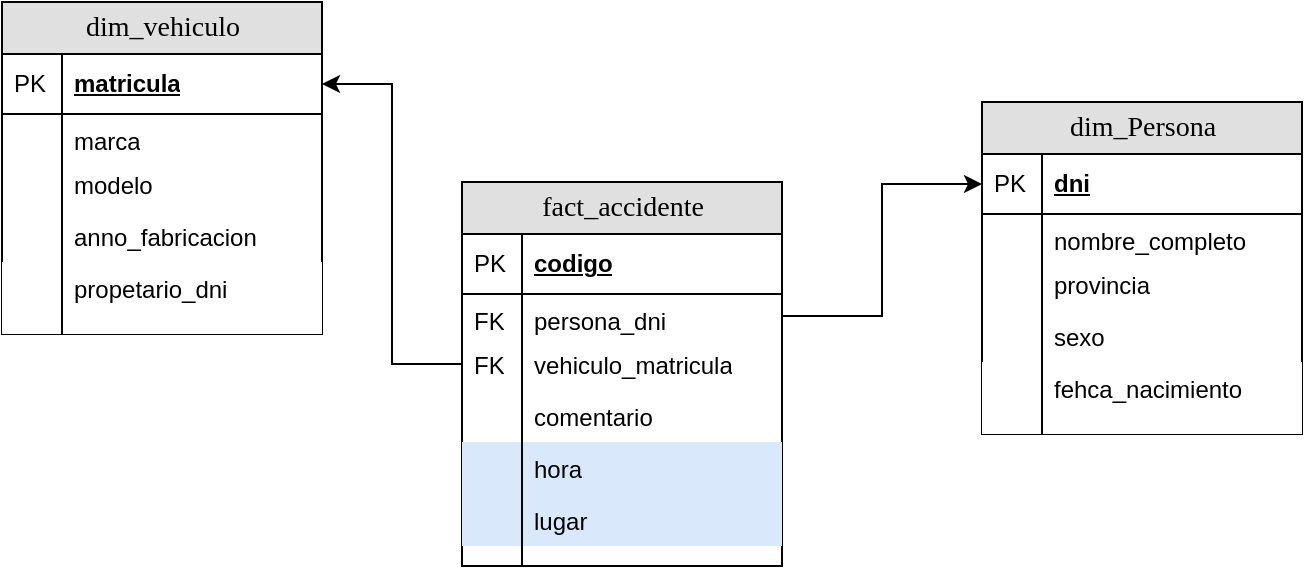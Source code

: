 <mxfile version="24.7.17">
  <diagram name="Page-1" id="e56a1550-8fbb-45ad-956c-1786394a9013">
    <mxGraphModel dx="603" dy="692" grid="1" gridSize="10" guides="1" tooltips="1" connect="1" arrows="1" fold="1" page="1" pageScale="1" pageWidth="1100" pageHeight="850" background="none" math="0" shadow="0">
      <root>
        <mxCell id="0" />
        <mxCell id="1" parent="0" />
        <mxCell id="2e49270ec7c68f3f-80" value="fact_accidente" style="swimlane;html=1;fontStyle=0;childLayout=stackLayout;horizontal=1;startSize=26;fillColor=#e0e0e0;horizontalStack=0;resizeParent=1;resizeLast=0;collapsible=1;marginBottom=0;swimlaneFillColor=#ffffff;align=center;rounded=0;shadow=0;comic=0;labelBackgroundColor=none;strokeWidth=1;fontFamily=Verdana;fontSize=14" parent="1" vertex="1">
          <mxGeometry x="440" y="160" width="160" height="192" as="geometry" />
        </mxCell>
        <mxCell id="2e49270ec7c68f3f-81" value="codigo" style="shape=partialRectangle;top=0;left=0;right=0;bottom=1;html=1;align=left;verticalAlign=middle;fillColor=none;spacingLeft=34;spacingRight=4;whiteSpace=wrap;overflow=hidden;rotatable=0;points=[[0,0.5],[1,0.5]];portConstraint=eastwest;dropTarget=0;fontStyle=5;" parent="2e49270ec7c68f3f-80" vertex="1">
          <mxGeometry y="26" width="160" height="30" as="geometry" />
        </mxCell>
        <mxCell id="2e49270ec7c68f3f-82" value="PK" style="shape=partialRectangle;top=0;left=0;bottom=0;html=1;fillColor=none;align=left;verticalAlign=middle;spacingLeft=4;spacingRight=4;whiteSpace=wrap;overflow=hidden;rotatable=0;points=[];portConstraint=eastwest;part=1;" parent="2e49270ec7c68f3f-81" vertex="1" connectable="0">
          <mxGeometry width="30" height="30" as="geometry" />
        </mxCell>
        <mxCell id="2e49270ec7c68f3f-83" value="persona_dni" style="shape=partialRectangle;top=0;left=0;right=0;bottom=0;html=1;align=left;verticalAlign=top;fillColor=none;spacingLeft=34;spacingRight=4;whiteSpace=wrap;overflow=hidden;rotatable=0;points=[[0,0.5],[1,0.5]];portConstraint=eastwest;dropTarget=0;" parent="2e49270ec7c68f3f-80" vertex="1">
          <mxGeometry y="56" width="160" height="22" as="geometry" />
        </mxCell>
        <mxCell id="2e49270ec7c68f3f-84" value="FK" style="shape=partialRectangle;top=0;left=0;bottom=0;html=1;fillColor=none;align=left;verticalAlign=top;spacingLeft=4;spacingRight=4;whiteSpace=wrap;overflow=hidden;rotatable=0;points=[];portConstraint=eastwest;part=1;" parent="2e49270ec7c68f3f-83" vertex="1" connectable="0">
          <mxGeometry width="30" height="22" as="geometry" />
        </mxCell>
        <mxCell id="2e49270ec7c68f3f-85" value="vehiculo_matricula" style="shape=partialRectangle;top=0;left=0;right=0;bottom=0;html=1;align=left;verticalAlign=top;fillColor=none;spacingLeft=34;spacingRight=4;whiteSpace=wrap;overflow=hidden;rotatable=0;points=[[0,0.5],[1,0.5]];portConstraint=eastwest;dropTarget=0;" parent="2e49270ec7c68f3f-80" vertex="1">
          <mxGeometry y="78" width="160" height="26" as="geometry" />
        </mxCell>
        <mxCell id="2e49270ec7c68f3f-86" value="FK" style="shape=partialRectangle;top=0;left=0;bottom=0;html=1;fillColor=none;align=left;verticalAlign=top;spacingLeft=4;spacingRight=4;whiteSpace=wrap;overflow=hidden;rotatable=0;points=[];portConstraint=eastwest;part=1;" parent="2e49270ec7c68f3f-85" vertex="1" connectable="0">
          <mxGeometry width="30" height="26" as="geometry" />
        </mxCell>
        <mxCell id="2e49270ec7c68f3f-87" value="comentario" style="shape=partialRectangle;top=0;left=0;right=0;bottom=0;html=1;align=left;verticalAlign=top;fillColor=none;spacingLeft=34;spacingRight=4;whiteSpace=wrap;overflow=hidden;rotatable=0;points=[[0,0.5],[1,0.5]];portConstraint=eastwest;dropTarget=0;" parent="2e49270ec7c68f3f-80" vertex="1">
          <mxGeometry y="104" width="160" height="26" as="geometry" />
        </mxCell>
        <mxCell id="2e49270ec7c68f3f-88" value="" style="shape=partialRectangle;top=0;left=0;bottom=0;html=1;fillColor=none;align=left;verticalAlign=top;spacingLeft=4;spacingRight=4;whiteSpace=wrap;overflow=hidden;rotatable=0;points=[];portConstraint=eastwest;part=1;" parent="2e49270ec7c68f3f-87" vertex="1" connectable="0">
          <mxGeometry width="30" height="26" as="geometry" />
        </mxCell>
        <mxCell id="Z34v_CRYlIBVlWOpeKh7-2" value="hora" style="shape=partialRectangle;top=0;left=0;right=0;bottom=0;html=1;align=left;verticalAlign=top;fillColor=#dae8fc;spacingLeft=34;spacingRight=4;whiteSpace=wrap;overflow=hidden;rotatable=0;points=[[0,0.5],[1,0.5]];portConstraint=eastwest;dropTarget=0;strokeColor=#6c8ebf;" vertex="1" parent="2e49270ec7c68f3f-80">
          <mxGeometry y="130" width="160" height="26" as="geometry" />
        </mxCell>
        <mxCell id="Z34v_CRYlIBVlWOpeKh7-3" value="" style="shape=partialRectangle;top=0;left=0;bottom=0;html=1;fillColor=none;align=left;verticalAlign=top;spacingLeft=4;spacingRight=4;whiteSpace=wrap;overflow=hidden;rotatable=0;points=[];portConstraint=eastwest;part=1;" vertex="1" connectable="0" parent="Z34v_CRYlIBVlWOpeKh7-2">
          <mxGeometry width="30" height="26" as="geometry" />
        </mxCell>
        <mxCell id="Z34v_CRYlIBVlWOpeKh7-47" value="lugar" style="shape=partialRectangle;top=0;left=0;right=0;bottom=0;html=1;align=left;verticalAlign=top;fillColor=#dae8fc;spacingLeft=34;spacingRight=4;whiteSpace=wrap;overflow=hidden;rotatable=0;points=[[0,0.5],[1,0.5]];portConstraint=eastwest;dropTarget=0;strokeColor=#6c8ebf;" vertex="1" parent="2e49270ec7c68f3f-80">
          <mxGeometry y="156" width="160" height="26" as="geometry" />
        </mxCell>
        <mxCell id="Z34v_CRYlIBVlWOpeKh7-48" value="" style="shape=partialRectangle;top=0;left=0;bottom=0;html=1;fillColor=none;align=left;verticalAlign=top;spacingLeft=4;spacingRight=4;whiteSpace=wrap;overflow=hidden;rotatable=0;points=[];portConstraint=eastwest;part=1;" vertex="1" connectable="0" parent="Z34v_CRYlIBVlWOpeKh7-47">
          <mxGeometry width="30" height="26" as="geometry" />
        </mxCell>
        <mxCell id="2e49270ec7c68f3f-89" value="" style="shape=partialRectangle;top=0;left=0;right=0;bottom=0;html=1;align=left;verticalAlign=top;fillColor=none;spacingLeft=34;spacingRight=4;whiteSpace=wrap;overflow=hidden;rotatable=0;points=[[0,0.5],[1,0.5]];portConstraint=eastwest;dropTarget=0;" parent="2e49270ec7c68f3f-80" vertex="1">
          <mxGeometry y="182" width="160" height="10" as="geometry" />
        </mxCell>
        <mxCell id="2e49270ec7c68f3f-90" value="" style="shape=partialRectangle;top=0;left=0;bottom=0;html=1;fillColor=none;align=left;verticalAlign=top;spacingLeft=4;spacingRight=4;whiteSpace=wrap;overflow=hidden;rotatable=0;points=[];portConstraint=eastwest;part=1;" parent="2e49270ec7c68f3f-89" vertex="1" connectable="0">
          <mxGeometry width="30" height="10" as="geometry" />
        </mxCell>
        <mxCell id="Z34v_CRYlIBVlWOpeKh7-5" value="dim_Persona" style="swimlane;html=1;fontStyle=0;childLayout=stackLayout;horizontal=1;startSize=26;fillColor=#e0e0e0;horizontalStack=0;resizeParent=1;resizeLast=0;collapsible=1;marginBottom=0;swimlaneFillColor=#ffffff;align=center;rounded=0;shadow=0;comic=0;labelBackgroundColor=none;strokeWidth=1;fontFamily=Verdana;fontSize=14" vertex="1" parent="1">
          <mxGeometry x="700" y="120" width="160" height="166" as="geometry" />
        </mxCell>
        <mxCell id="Z34v_CRYlIBVlWOpeKh7-6" value="dni" style="shape=partialRectangle;top=0;left=0;right=0;bottom=1;html=1;align=left;verticalAlign=middle;fillColor=none;spacingLeft=34;spacingRight=4;whiteSpace=wrap;overflow=hidden;rotatable=0;points=[[0,0.5],[1,0.5]];portConstraint=eastwest;dropTarget=0;fontStyle=5;" vertex="1" parent="Z34v_CRYlIBVlWOpeKh7-5">
          <mxGeometry y="26" width="160" height="30" as="geometry" />
        </mxCell>
        <mxCell id="Z34v_CRYlIBVlWOpeKh7-7" value="PK" style="shape=partialRectangle;top=0;left=0;bottom=0;html=1;fillColor=none;align=left;verticalAlign=middle;spacingLeft=4;spacingRight=4;whiteSpace=wrap;overflow=hidden;rotatable=0;points=[];portConstraint=eastwest;part=1;" vertex="1" connectable="0" parent="Z34v_CRYlIBVlWOpeKh7-6">
          <mxGeometry width="30" height="30" as="geometry" />
        </mxCell>
        <mxCell id="Z34v_CRYlIBVlWOpeKh7-8" value="nombre_completo" style="shape=partialRectangle;top=0;left=0;right=0;bottom=0;html=1;align=left;verticalAlign=top;fillColor=none;spacingLeft=34;spacingRight=4;whiteSpace=wrap;overflow=hidden;rotatable=0;points=[[0,0.5],[1,0.5]];portConstraint=eastwest;dropTarget=0;" vertex="1" parent="Z34v_CRYlIBVlWOpeKh7-5">
          <mxGeometry y="56" width="160" height="22" as="geometry" />
        </mxCell>
        <mxCell id="Z34v_CRYlIBVlWOpeKh7-9" value="" style="shape=partialRectangle;top=0;left=0;bottom=0;html=1;fillColor=none;align=left;verticalAlign=top;spacingLeft=4;spacingRight=4;whiteSpace=wrap;overflow=hidden;rotatable=0;points=[];portConstraint=eastwest;part=1;" vertex="1" connectable="0" parent="Z34v_CRYlIBVlWOpeKh7-8">
          <mxGeometry width="30" height="22" as="geometry" />
        </mxCell>
        <mxCell id="Z34v_CRYlIBVlWOpeKh7-10" value="provincia" style="shape=partialRectangle;top=0;left=0;right=0;bottom=0;html=1;align=left;verticalAlign=top;fillColor=none;spacingLeft=34;spacingRight=4;whiteSpace=wrap;overflow=hidden;rotatable=0;points=[[0,0.5],[1,0.5]];portConstraint=eastwest;dropTarget=0;" vertex="1" parent="Z34v_CRYlIBVlWOpeKh7-5">
          <mxGeometry y="78" width="160" height="26" as="geometry" />
        </mxCell>
        <mxCell id="Z34v_CRYlIBVlWOpeKh7-11" value="" style="shape=partialRectangle;top=0;left=0;bottom=0;html=1;fillColor=none;align=left;verticalAlign=top;spacingLeft=4;spacingRight=4;whiteSpace=wrap;overflow=hidden;rotatable=0;points=[];portConstraint=eastwest;part=1;" vertex="1" connectable="0" parent="Z34v_CRYlIBVlWOpeKh7-10">
          <mxGeometry width="30" height="26" as="geometry" />
        </mxCell>
        <mxCell id="Z34v_CRYlIBVlWOpeKh7-12" value="sexo" style="shape=partialRectangle;top=0;left=0;right=0;bottom=0;html=1;align=left;verticalAlign=top;fillColor=none;spacingLeft=34;spacingRight=4;whiteSpace=wrap;overflow=hidden;rotatable=0;points=[[0,0.5],[1,0.5]];portConstraint=eastwest;dropTarget=0;" vertex="1" parent="Z34v_CRYlIBVlWOpeKh7-5">
          <mxGeometry y="104" width="160" height="26" as="geometry" />
        </mxCell>
        <mxCell id="Z34v_CRYlIBVlWOpeKh7-13" value="" style="shape=partialRectangle;top=0;left=0;bottom=0;html=1;fillColor=none;align=left;verticalAlign=top;spacingLeft=4;spacingRight=4;whiteSpace=wrap;overflow=hidden;rotatable=0;points=[];portConstraint=eastwest;part=1;" vertex="1" connectable="0" parent="Z34v_CRYlIBVlWOpeKh7-12">
          <mxGeometry width="30" height="26" as="geometry" />
        </mxCell>
        <mxCell id="Z34v_CRYlIBVlWOpeKh7-14" value="fehca_nacimiento" style="shape=partialRectangle;top=0;left=0;right=0;bottom=0;html=1;align=left;verticalAlign=top;spacingLeft=34;spacingRight=4;whiteSpace=wrap;overflow=hidden;rotatable=0;points=[[0,0.5],[1,0.5]];portConstraint=eastwest;dropTarget=0;" vertex="1" parent="Z34v_CRYlIBVlWOpeKh7-5">
          <mxGeometry y="130" width="160" height="26" as="geometry" />
        </mxCell>
        <mxCell id="Z34v_CRYlIBVlWOpeKh7-15" value="" style="shape=partialRectangle;top=0;left=0;bottom=0;html=1;fillColor=none;align=left;verticalAlign=top;spacingLeft=4;spacingRight=4;whiteSpace=wrap;overflow=hidden;rotatable=0;points=[];portConstraint=eastwest;part=1;" vertex="1" connectable="0" parent="Z34v_CRYlIBVlWOpeKh7-14">
          <mxGeometry width="30" height="26" as="geometry" />
        </mxCell>
        <mxCell id="Z34v_CRYlIBVlWOpeKh7-16" value="" style="shape=partialRectangle;top=0;left=0;right=0;bottom=0;html=1;align=left;verticalAlign=top;spacingLeft=34;spacingRight=4;whiteSpace=wrap;overflow=hidden;rotatable=0;points=[[0,0.5],[1,0.5]];portConstraint=eastwest;dropTarget=0;" vertex="1" parent="Z34v_CRYlIBVlWOpeKh7-5">
          <mxGeometry y="156" width="160" height="10" as="geometry" />
        </mxCell>
        <mxCell id="Z34v_CRYlIBVlWOpeKh7-17" value="" style="shape=partialRectangle;top=0;left=0;bottom=0;html=1;fillColor=none;align=left;verticalAlign=top;spacingLeft=4;spacingRight=4;whiteSpace=wrap;overflow=hidden;rotatable=0;points=[];portConstraint=eastwest;part=1;" vertex="1" connectable="0" parent="Z34v_CRYlIBVlWOpeKh7-16">
          <mxGeometry width="30" height="10" as="geometry" />
        </mxCell>
        <mxCell id="Z34v_CRYlIBVlWOpeKh7-18" value="dim_vehiculo" style="swimlane;html=1;fontStyle=0;childLayout=stackLayout;horizontal=1;startSize=26;fillColor=#e0e0e0;horizontalStack=0;resizeParent=1;resizeLast=0;collapsible=1;marginBottom=0;swimlaneFillColor=#ffffff;align=center;rounded=0;shadow=0;comic=0;labelBackgroundColor=none;strokeWidth=1;fontFamily=Verdana;fontSize=14" vertex="1" parent="1">
          <mxGeometry x="210" y="70" width="160" height="166" as="geometry" />
        </mxCell>
        <mxCell id="Z34v_CRYlIBVlWOpeKh7-19" value="matricula" style="shape=partialRectangle;top=0;left=0;right=0;bottom=1;html=1;align=left;verticalAlign=middle;fillColor=none;spacingLeft=34;spacingRight=4;whiteSpace=wrap;overflow=hidden;rotatable=0;points=[[0,0.5],[1,0.5]];portConstraint=eastwest;dropTarget=0;fontStyle=5;" vertex="1" parent="Z34v_CRYlIBVlWOpeKh7-18">
          <mxGeometry y="26" width="160" height="30" as="geometry" />
        </mxCell>
        <mxCell id="Z34v_CRYlIBVlWOpeKh7-20" value="PK" style="shape=partialRectangle;top=0;left=0;bottom=0;html=1;fillColor=none;align=left;verticalAlign=middle;spacingLeft=4;spacingRight=4;whiteSpace=wrap;overflow=hidden;rotatable=0;points=[];portConstraint=eastwest;part=1;" vertex="1" connectable="0" parent="Z34v_CRYlIBVlWOpeKh7-19">
          <mxGeometry width="30" height="30" as="geometry" />
        </mxCell>
        <mxCell id="Z34v_CRYlIBVlWOpeKh7-21" value="marca" style="shape=partialRectangle;top=0;left=0;right=0;bottom=0;html=1;align=left;verticalAlign=top;fillColor=none;spacingLeft=34;spacingRight=4;whiteSpace=wrap;overflow=hidden;rotatable=0;points=[[0,0.5],[1,0.5]];portConstraint=eastwest;dropTarget=0;" vertex="1" parent="Z34v_CRYlIBVlWOpeKh7-18">
          <mxGeometry y="56" width="160" height="22" as="geometry" />
        </mxCell>
        <mxCell id="Z34v_CRYlIBVlWOpeKh7-22" value="" style="shape=partialRectangle;top=0;left=0;bottom=0;html=1;fillColor=none;align=left;verticalAlign=top;spacingLeft=4;spacingRight=4;whiteSpace=wrap;overflow=hidden;rotatable=0;points=[];portConstraint=eastwest;part=1;" vertex="1" connectable="0" parent="Z34v_CRYlIBVlWOpeKh7-21">
          <mxGeometry width="30" height="22" as="geometry" />
        </mxCell>
        <mxCell id="Z34v_CRYlIBVlWOpeKh7-23" value="modelo" style="shape=partialRectangle;top=0;left=0;right=0;bottom=0;html=1;align=left;verticalAlign=top;fillColor=none;spacingLeft=34;spacingRight=4;whiteSpace=wrap;overflow=hidden;rotatable=0;points=[[0,0.5],[1,0.5]];portConstraint=eastwest;dropTarget=0;" vertex="1" parent="Z34v_CRYlIBVlWOpeKh7-18">
          <mxGeometry y="78" width="160" height="26" as="geometry" />
        </mxCell>
        <mxCell id="Z34v_CRYlIBVlWOpeKh7-24" value="" style="shape=partialRectangle;top=0;left=0;bottom=0;html=1;fillColor=none;align=left;verticalAlign=top;spacingLeft=4;spacingRight=4;whiteSpace=wrap;overflow=hidden;rotatable=0;points=[];portConstraint=eastwest;part=1;" vertex="1" connectable="0" parent="Z34v_CRYlIBVlWOpeKh7-23">
          <mxGeometry width="30" height="26" as="geometry" />
        </mxCell>
        <mxCell id="Z34v_CRYlIBVlWOpeKh7-25" value="anno_fabricacion" style="shape=partialRectangle;top=0;left=0;right=0;bottom=0;html=1;align=left;verticalAlign=top;fillColor=none;spacingLeft=34;spacingRight=4;whiteSpace=wrap;overflow=hidden;rotatable=0;points=[[0,0.5],[1,0.5]];portConstraint=eastwest;dropTarget=0;" vertex="1" parent="Z34v_CRYlIBVlWOpeKh7-18">
          <mxGeometry y="104" width="160" height="26" as="geometry" />
        </mxCell>
        <mxCell id="Z34v_CRYlIBVlWOpeKh7-26" value="" style="shape=partialRectangle;top=0;left=0;bottom=0;html=1;fillColor=none;align=left;verticalAlign=top;spacingLeft=4;spacingRight=4;whiteSpace=wrap;overflow=hidden;rotatable=0;points=[];portConstraint=eastwest;part=1;" vertex="1" connectable="0" parent="Z34v_CRYlIBVlWOpeKh7-25">
          <mxGeometry width="30" height="26" as="geometry" />
        </mxCell>
        <mxCell id="Z34v_CRYlIBVlWOpeKh7-27" value="propetario_dni" style="shape=partialRectangle;top=0;left=0;right=0;bottom=0;html=1;align=left;verticalAlign=top;spacingLeft=34;spacingRight=4;whiteSpace=wrap;overflow=hidden;rotatable=0;points=[[0,0.5],[1,0.5]];portConstraint=eastwest;dropTarget=0;" vertex="1" parent="Z34v_CRYlIBVlWOpeKh7-18">
          <mxGeometry y="130" width="160" height="26" as="geometry" />
        </mxCell>
        <mxCell id="Z34v_CRYlIBVlWOpeKh7-28" value="" style="shape=partialRectangle;top=0;left=0;bottom=0;html=1;fillColor=none;align=left;verticalAlign=top;spacingLeft=4;spacingRight=4;whiteSpace=wrap;overflow=hidden;rotatable=0;points=[];portConstraint=eastwest;part=1;" vertex="1" connectable="0" parent="Z34v_CRYlIBVlWOpeKh7-27">
          <mxGeometry width="30" height="26" as="geometry" />
        </mxCell>
        <mxCell id="Z34v_CRYlIBVlWOpeKh7-29" value="" style="shape=partialRectangle;top=0;left=0;right=0;bottom=0;html=1;align=left;verticalAlign=top;spacingLeft=34;spacingRight=4;whiteSpace=wrap;overflow=hidden;rotatable=0;points=[[0,0.5],[1,0.5]];portConstraint=eastwest;dropTarget=0;" vertex="1" parent="Z34v_CRYlIBVlWOpeKh7-18">
          <mxGeometry y="156" width="160" height="10" as="geometry" />
        </mxCell>
        <mxCell id="Z34v_CRYlIBVlWOpeKh7-30" value="" style="shape=partialRectangle;top=0;left=0;bottom=0;html=1;fillColor=none;align=left;verticalAlign=top;spacingLeft=4;spacingRight=4;whiteSpace=wrap;overflow=hidden;rotatable=0;points=[];portConstraint=eastwest;part=1;" vertex="1" connectable="0" parent="Z34v_CRYlIBVlWOpeKh7-29">
          <mxGeometry width="30" height="10" as="geometry" />
        </mxCell>
        <mxCell id="Z34v_CRYlIBVlWOpeKh7-49" style="edgeStyle=orthogonalEdgeStyle;rounded=0;orthogonalLoop=1;jettySize=auto;html=1;entryX=0;entryY=0.5;entryDx=0;entryDy=0;" edge="1" parent="1" source="2e49270ec7c68f3f-83" target="Z34v_CRYlIBVlWOpeKh7-6">
          <mxGeometry relative="1" as="geometry" />
        </mxCell>
        <mxCell id="Z34v_CRYlIBVlWOpeKh7-51" style="edgeStyle=orthogonalEdgeStyle;rounded=0;orthogonalLoop=1;jettySize=auto;html=1;entryX=1;entryY=0.5;entryDx=0;entryDy=0;" edge="1" parent="1" source="2e49270ec7c68f3f-85" target="Z34v_CRYlIBVlWOpeKh7-19">
          <mxGeometry relative="1" as="geometry" />
        </mxCell>
      </root>
    </mxGraphModel>
  </diagram>
</mxfile>
